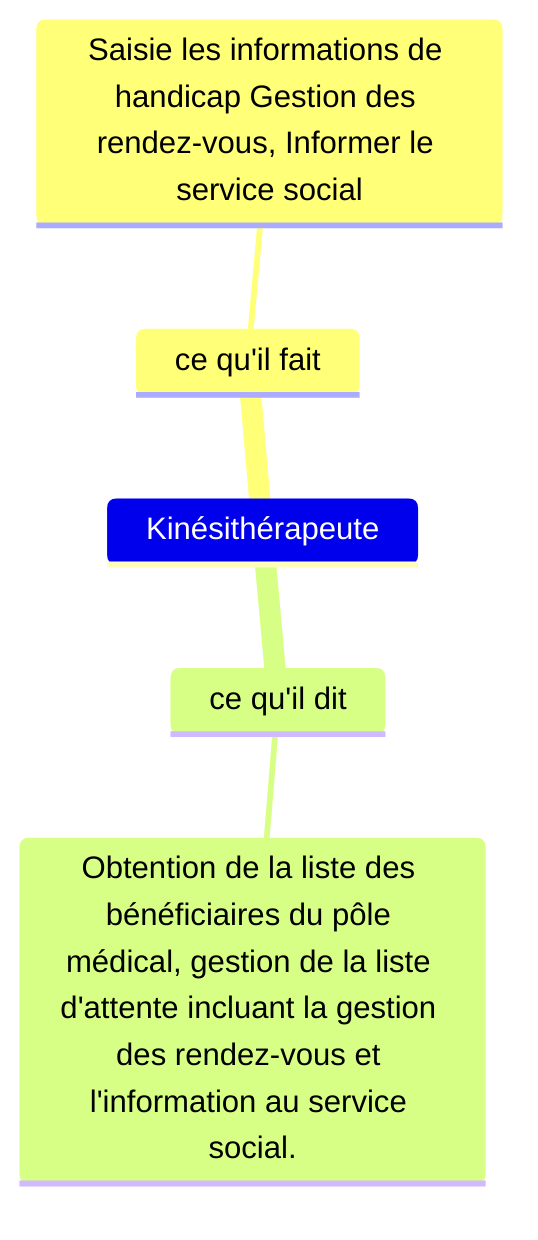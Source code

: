 mindmap
Kinésithérapeute
  
      ce qu'il fait
       Saisie les informations de handicap Gestion des rendez-vous, Informer le service social

      ce qu'il dit
            Obtention de la liste des bénéficiaires du pôle médical, gestion de la liste d'attente incluant la gestion des rendez-vous et l'information au service social.